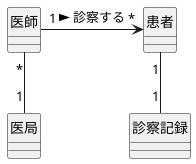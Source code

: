 @startuml 医師と患者と医局と診療記録
skinparam classAttributeIconSize 0
class 患者{}
class 医師{}
class 医局{}
class 診察記録{}
医師 "1"-right->"*" 患者:診察する >
医師 "*" -- "1" 医局
患者 "1"-down-"1" 診察記録
hide circle
@enduml